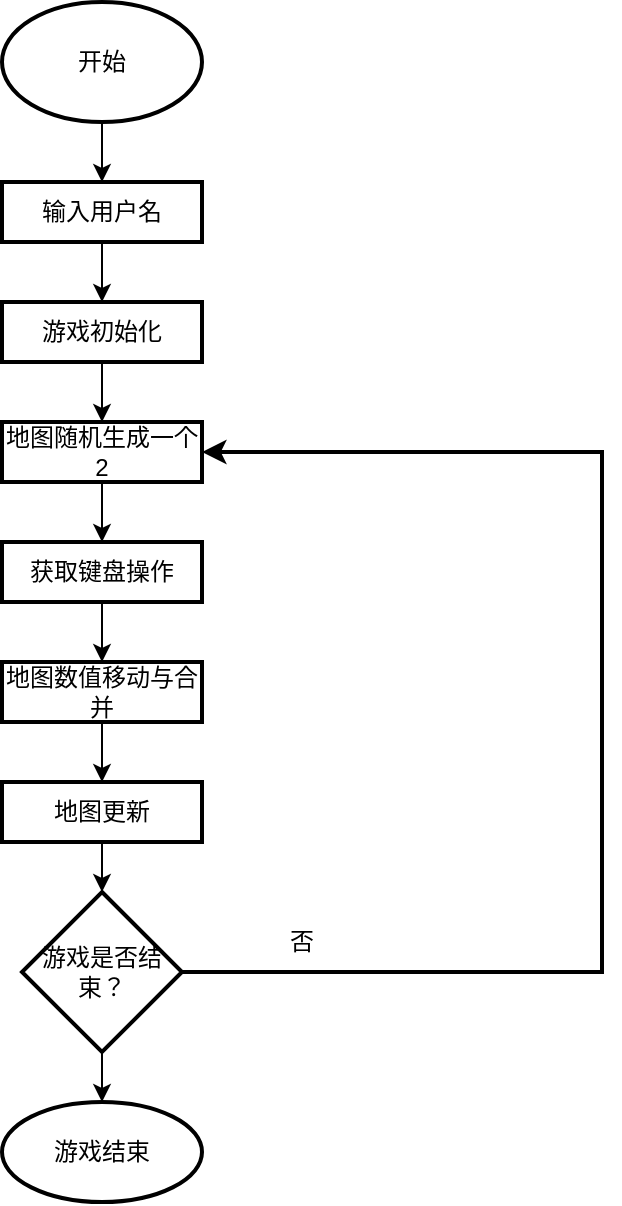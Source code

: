 <mxfile version="22.1.11" type="device">
  <diagram id="C5RBs43oDa-KdzZeNtuy" name="Page-1">
    <mxGraphModel dx="954" dy="558" grid="1" gridSize="10" guides="1" tooltips="1" connect="1" arrows="1" fold="1" page="1" pageScale="1" pageWidth="827" pageHeight="1169" math="0" shadow="0">
      <root>
        <mxCell id="WIyWlLk6GJQsqaUBKTNV-0" />
        <mxCell id="WIyWlLk6GJQsqaUBKTNV-1" parent="WIyWlLk6GJQsqaUBKTNV-0" />
        <mxCell id="KhpP47Ji-j5tjHfsyE3r-16" value="" style="edgeStyle=orthogonalEdgeStyle;rounded=0;orthogonalLoop=1;jettySize=auto;html=1;" edge="1" parent="WIyWlLk6GJQsqaUBKTNV-1" source="KhpP47Ji-j5tjHfsyE3r-4" target="KhpP47Ji-j5tjHfsyE3r-15">
          <mxGeometry relative="1" as="geometry" />
        </mxCell>
        <mxCell id="KhpP47Ji-j5tjHfsyE3r-4" value="开始" style="strokeWidth=2;html=1;shape=mxgraph.flowchart.start_1;whiteSpace=wrap;" vertex="1" parent="WIyWlLk6GJQsqaUBKTNV-1">
          <mxGeometry x="190" y="100" width="100" height="60" as="geometry" />
        </mxCell>
        <mxCell id="KhpP47Ji-j5tjHfsyE3r-18" value="" style="edgeStyle=orthogonalEdgeStyle;rounded=0;orthogonalLoop=1;jettySize=auto;html=1;" edge="1" parent="WIyWlLk6GJQsqaUBKTNV-1" source="KhpP47Ji-j5tjHfsyE3r-15" target="KhpP47Ji-j5tjHfsyE3r-17">
          <mxGeometry relative="1" as="geometry" />
        </mxCell>
        <mxCell id="KhpP47Ji-j5tjHfsyE3r-15" value="输入用户名" style="whiteSpace=wrap;html=1;strokeWidth=2;" vertex="1" parent="WIyWlLk6GJQsqaUBKTNV-1">
          <mxGeometry x="190" y="190" width="100" height="30" as="geometry" />
        </mxCell>
        <mxCell id="KhpP47Ji-j5tjHfsyE3r-20" value="" style="edgeStyle=orthogonalEdgeStyle;rounded=0;orthogonalLoop=1;jettySize=auto;html=1;" edge="1" parent="WIyWlLk6GJQsqaUBKTNV-1" source="KhpP47Ji-j5tjHfsyE3r-17" target="KhpP47Ji-j5tjHfsyE3r-19">
          <mxGeometry relative="1" as="geometry" />
        </mxCell>
        <mxCell id="KhpP47Ji-j5tjHfsyE3r-17" value="游戏初始化" style="whiteSpace=wrap;html=1;strokeWidth=2;" vertex="1" parent="WIyWlLk6GJQsqaUBKTNV-1">
          <mxGeometry x="190" y="250" width="100" height="30" as="geometry" />
        </mxCell>
        <mxCell id="KhpP47Ji-j5tjHfsyE3r-22" value="" style="edgeStyle=orthogonalEdgeStyle;rounded=0;orthogonalLoop=1;jettySize=auto;html=1;" edge="1" parent="WIyWlLk6GJQsqaUBKTNV-1" source="KhpP47Ji-j5tjHfsyE3r-19" target="KhpP47Ji-j5tjHfsyE3r-21">
          <mxGeometry relative="1" as="geometry" />
        </mxCell>
        <mxCell id="KhpP47Ji-j5tjHfsyE3r-19" value="地图随机生成一个2" style="whiteSpace=wrap;html=1;strokeWidth=2;" vertex="1" parent="WIyWlLk6GJQsqaUBKTNV-1">
          <mxGeometry x="190" y="310" width="100" height="30" as="geometry" />
        </mxCell>
        <mxCell id="KhpP47Ji-j5tjHfsyE3r-24" value="" style="edgeStyle=orthogonalEdgeStyle;rounded=0;orthogonalLoop=1;jettySize=auto;html=1;" edge="1" parent="WIyWlLk6GJQsqaUBKTNV-1" source="KhpP47Ji-j5tjHfsyE3r-21" target="KhpP47Ji-j5tjHfsyE3r-23">
          <mxGeometry relative="1" as="geometry" />
        </mxCell>
        <mxCell id="KhpP47Ji-j5tjHfsyE3r-21" value="获取键盘操作" style="whiteSpace=wrap;html=1;strokeWidth=2;" vertex="1" parent="WIyWlLk6GJQsqaUBKTNV-1">
          <mxGeometry x="190" y="370" width="100" height="30" as="geometry" />
        </mxCell>
        <mxCell id="KhpP47Ji-j5tjHfsyE3r-26" value="" style="edgeStyle=orthogonalEdgeStyle;rounded=0;orthogonalLoop=1;jettySize=auto;html=1;" edge="1" parent="WIyWlLk6GJQsqaUBKTNV-1" source="KhpP47Ji-j5tjHfsyE3r-23" target="KhpP47Ji-j5tjHfsyE3r-25">
          <mxGeometry relative="1" as="geometry" />
        </mxCell>
        <mxCell id="KhpP47Ji-j5tjHfsyE3r-23" value="地图数值移动与合并" style="whiteSpace=wrap;html=1;strokeWidth=2;" vertex="1" parent="WIyWlLk6GJQsqaUBKTNV-1">
          <mxGeometry x="190" y="430" width="100" height="30" as="geometry" />
        </mxCell>
        <mxCell id="KhpP47Ji-j5tjHfsyE3r-31" value="" style="edgeStyle=orthogonalEdgeStyle;rounded=0;orthogonalLoop=1;jettySize=auto;html=1;" edge="1" parent="WIyWlLk6GJQsqaUBKTNV-1" source="KhpP47Ji-j5tjHfsyE3r-25" target="KhpP47Ji-j5tjHfsyE3r-30">
          <mxGeometry relative="1" as="geometry" />
        </mxCell>
        <mxCell id="KhpP47Ji-j5tjHfsyE3r-25" value="地图更新" style="whiteSpace=wrap;html=1;strokeWidth=2;" vertex="1" parent="WIyWlLk6GJQsqaUBKTNV-1">
          <mxGeometry x="190" y="490" width="100" height="30" as="geometry" />
        </mxCell>
        <mxCell id="KhpP47Ji-j5tjHfsyE3r-38" value="" style="edgeStyle=none;rounded=0;orthogonalLoop=1;jettySize=auto;html=1;" edge="1" parent="WIyWlLk6GJQsqaUBKTNV-1" source="KhpP47Ji-j5tjHfsyE3r-30" target="KhpP47Ji-j5tjHfsyE3r-37">
          <mxGeometry relative="1" as="geometry" />
        </mxCell>
        <mxCell id="KhpP47Ji-j5tjHfsyE3r-30" value="游戏是否结束？" style="rhombus;whiteSpace=wrap;html=1;strokeWidth=2;" vertex="1" parent="WIyWlLk6GJQsqaUBKTNV-1">
          <mxGeometry x="200" y="545" width="80" height="80" as="geometry" />
        </mxCell>
        <mxCell id="KhpP47Ji-j5tjHfsyE3r-37" value="游戏结束" style="strokeWidth=2;html=1;shape=mxgraph.flowchart.start_1;whiteSpace=wrap;" vertex="1" parent="WIyWlLk6GJQsqaUBKTNV-1">
          <mxGeometry x="190" y="650" width="100" height="50" as="geometry" />
        </mxCell>
        <mxCell id="KhpP47Ji-j5tjHfsyE3r-39" value="" style="endArrow=classic;html=1;rounded=0;exitX=1;exitY=0.5;exitDx=0;exitDy=0;entryX=1;entryY=0.5;entryDx=0;entryDy=0;strokeWidth=2;" edge="1" parent="WIyWlLk6GJQsqaUBKTNV-1" source="KhpP47Ji-j5tjHfsyE3r-30" target="KhpP47Ji-j5tjHfsyE3r-19">
          <mxGeometry width="50" height="50" relative="1" as="geometry">
            <mxPoint x="530" y="510" as="sourcePoint" />
            <mxPoint x="580" y="460" as="targetPoint" />
            <Array as="points">
              <mxPoint x="490" y="585" />
              <mxPoint x="490" y="325" />
            </Array>
          </mxGeometry>
        </mxCell>
        <mxCell id="KhpP47Ji-j5tjHfsyE3r-40" value="否" style="text;html=1;strokeColor=none;fillColor=none;align=center;verticalAlign=middle;whiteSpace=wrap;rounded=0;" vertex="1" parent="WIyWlLk6GJQsqaUBKTNV-1">
          <mxGeometry x="310" y="555" width="60" height="30" as="geometry" />
        </mxCell>
      </root>
    </mxGraphModel>
  </diagram>
</mxfile>
